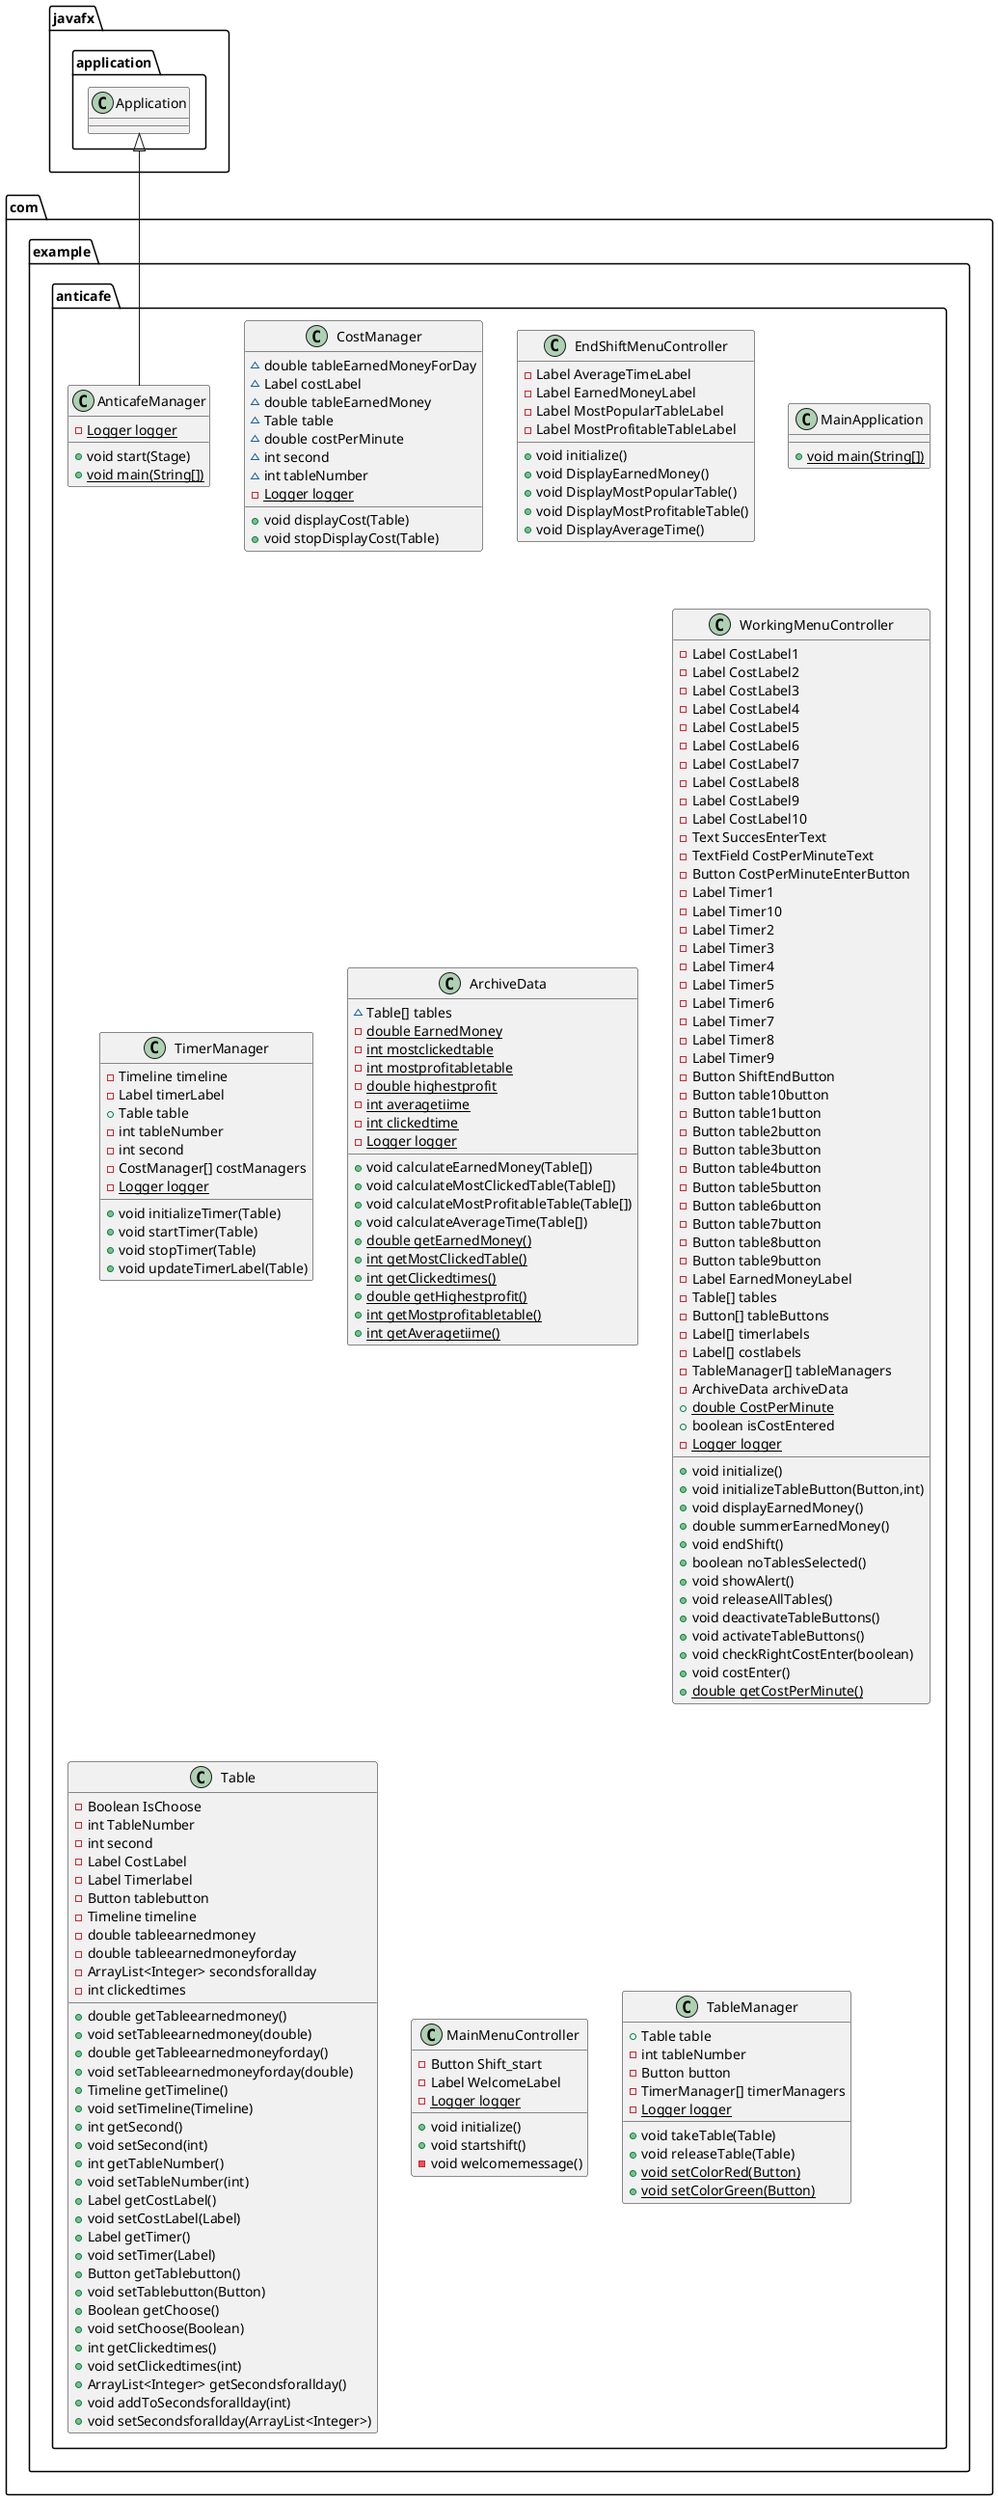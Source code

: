 @startuml
class com.example.anticafe.CostManager {
~ double tableEarnedMoneyForDay
~ Label costLabel
~ double tableEarnedMoney
~ Table table
~ double costPerMinute
~ int second
~ int tableNumber
- {static} Logger logger
+ void displayCost(Table)
+ void stopDisplayCost(Table)
}
class com.example.anticafe.EndShiftMenuController {
- Label AverageTimeLabel
- Label EarnedMoneyLabel
- Label MostPopularTableLabel
- Label MostProfitableTableLabel
+ void initialize()
+ void DisplayEarnedMoney()
+ void DisplayMostPopularTable()
+ void DisplayMostProfitableTable()
+ void DisplayAverageTime()
}
class com.example.anticafe.MainApplication {
+ {static} void main(String[])
}
class com.example.anticafe.TimerManager {
- Timeline timeline
- Label timerLabel
+ Table table
- int tableNumber
- int second
- CostManager[] costManagers
- {static} Logger logger
+ void initializeTimer(Table)
+ void startTimer(Table)
+ void stopTimer(Table)
+ void updateTimerLabel(Table)
}
class com.example.anticafe.ArchiveData {
~ Table[] tables
- {static} double EarnedMoney
- {static} int mostclickedtable
- {static} int mostprofitabletable
- {static} double highestprofit
- {static} int averagetiime
- {static} int clickedtime
- {static} Logger logger
+ void calculateEarnedMoney(Table[])
+ void calculateMostClickedTable(Table[])
+ void calculateMostProfitableTable(Table[])
+ void calculateAverageTime(Table[])
+ {static} double getEarnedMoney()
+ {static} int getMostClickedTable()
+ {static} int getClickedtimes()
+ {static} double getHighestprofit()
+ {static} int getMostprofitabletable()
+ {static} int getAveragetiime()
}
class com.example.anticafe.WorkingMenuController {
- Label CostLabel1
- Label CostLabel2
- Label CostLabel3
- Label CostLabel4
- Label CostLabel5
- Label CostLabel6
- Label CostLabel7
- Label CostLabel8
- Label CostLabel9
- Label CostLabel10
- Text SuccesEnterText
- TextField CostPerMinuteText
- Button CostPerMinuteEnterButton
- Label Timer1
- Label Timer10
- Label Timer2
- Label Timer3
- Label Timer4
- Label Timer5
- Label Timer6
- Label Timer7
- Label Timer8
- Label Timer9
- Button ShiftEndButton
- Button table10button
- Button table1button
- Button table2button
- Button table3button
- Button table4button
- Button table5button
- Button table6button
- Button table7button
- Button table8button
- Button table9button
- Label EarnedMoneyLabel
- Table[] tables
- Button[] tableButtons
- Label[] timerlabels
- Label[] costlabels
- TableManager[] tableManagers
- ArchiveData archiveData
+ {static} double CostPerMinute
+ boolean isCostEntered
- {static} Logger logger
+ void initialize()
+ void initializeTableButton(Button,int)
+ void displayEarnedMoney()
+ double summerEarnedMoney()
+ void endShift()
+ boolean noTablesSelected()
+ void showAlert()
+ void releaseAllTables()
+ void deactivateTableButtons()
+ void activateTableButtons()
+ void checkRightCostEnter(boolean)
+ void costEnter()
+ {static} double getCostPerMinute()
}
class com.example.anticafe.Table {
- Boolean IsChoose
- int TableNumber
- int second
- Label CostLabel
- Label Timerlabel
- Button tablebutton
- Timeline timeline
- double tableearnedmoney
- double tableearnedmoneyforday
- ArrayList<Integer> secondsforallday
- int clickedtimes
+ double getTableearnedmoney()
+ void setTableearnedmoney(double)
+ double getTableearnedmoneyforday()
+ void setTableearnedmoneyforday(double)
+ Timeline getTimeline()
+ void setTimeline(Timeline)
+ int getSecond()
+ void setSecond(int)
+ int getTableNumber()
+ void setTableNumber(int)
+ Label getCostLabel()
+ void setCostLabel(Label)
+ Label getTimer()
+ void setTimer(Label)
+ Button getTablebutton()
+ void setTablebutton(Button)
+ Boolean getChoose()
+ void setChoose(Boolean)
+ int getClickedtimes()
+ void setClickedtimes(int)
+ ArrayList<Integer> getSecondsforallday()
+ void addToSecondsforallday(int)
+ void setSecondsforallday(ArrayList<Integer>)
}
class com.example.anticafe.MainMenuController {
- Button Shift_start
- Label WelcomeLabel
- {static} Logger logger
+ void initialize()
+ void startshift()
- void welcomemessage()
}
class com.example.anticafe.AnticafeManager {
- {static} Logger logger
+ void start(Stage)
+ {static} void main(String[])
}
class com.example.anticafe.TableManager {
+ Table table
- int tableNumber
- Button button
- TimerManager[] timerManagers
- {static} Logger logger
+ void takeTable(Table)
+ void releaseTable(Table)
+ {static} void setColorRed(Button)
+ {static} void setColorGreen(Button)
}


javafx.application.Application <|-- com.example.anticafe.AnticafeManager
@enduml
